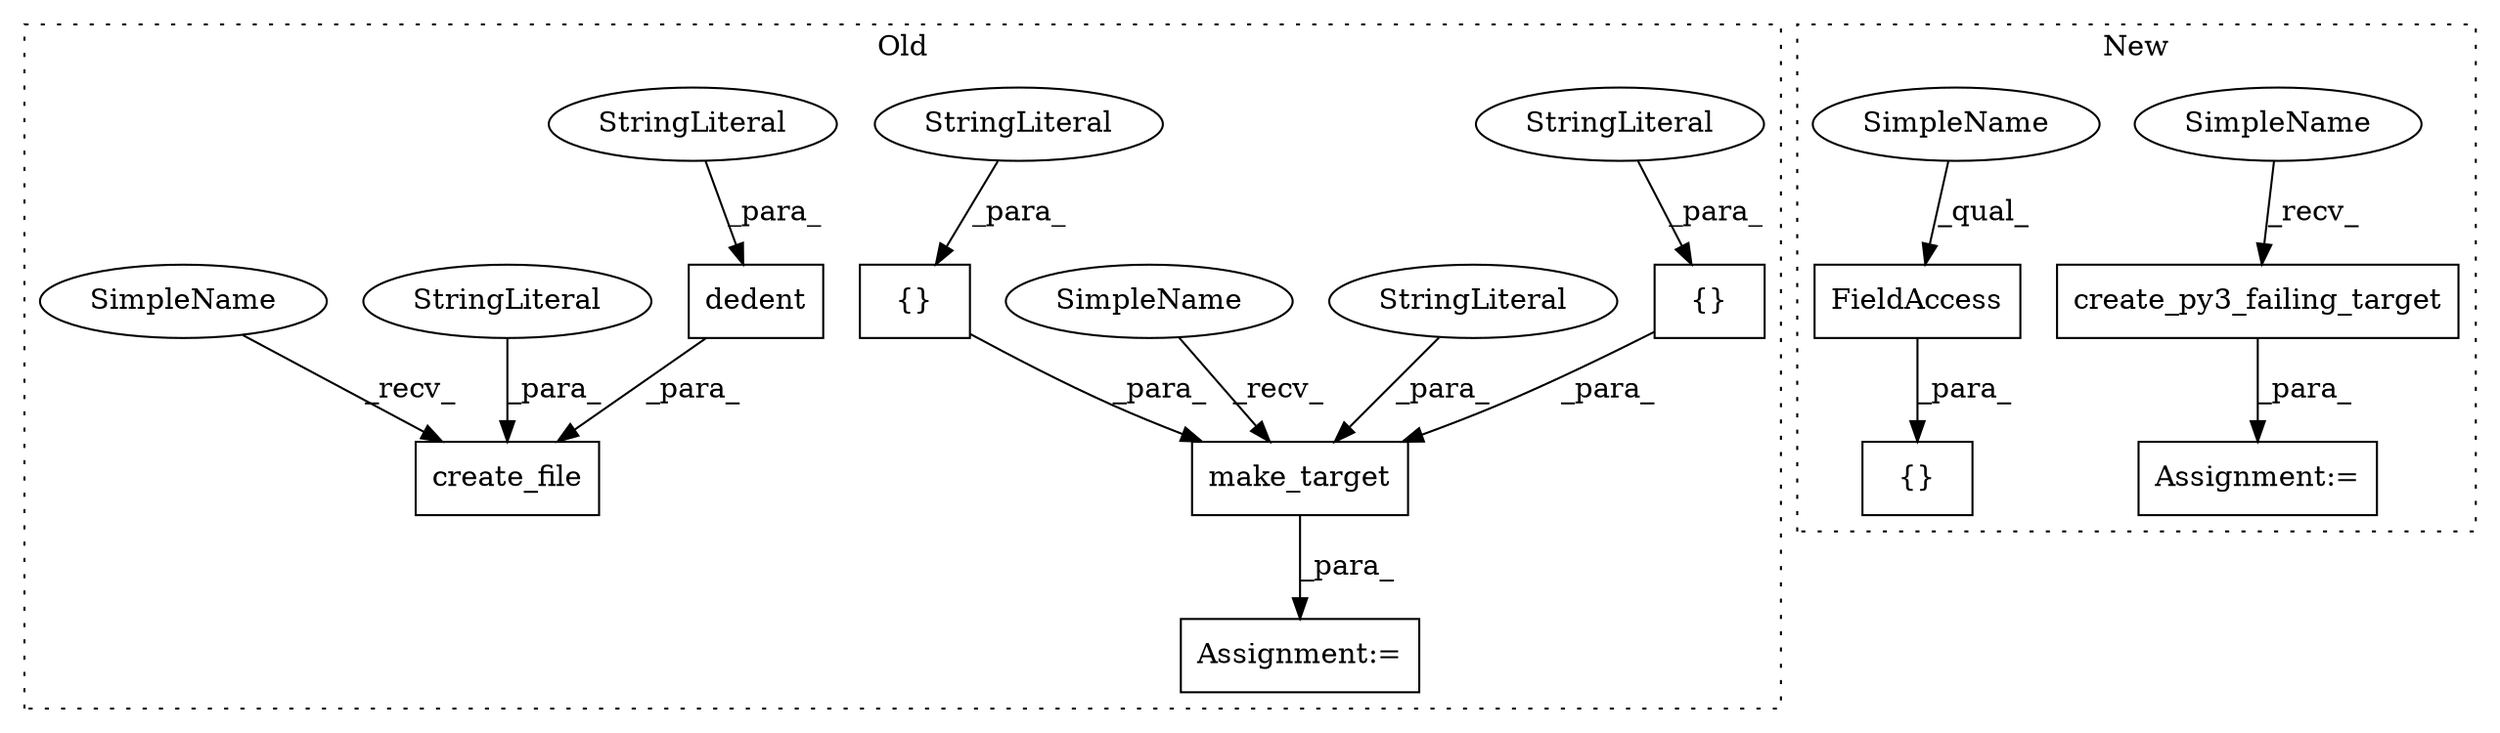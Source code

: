 digraph G {
subgraph cluster0 {
1 [label="{}" a="4" s="10394,10408" l="1,1" shape="box"];
3 [label="make_target" a="32" s="10339,10438" l="12,1" shape="box"];
4 [label="{}" a="4" s="10422,10437" l="1,1" shape="box"];
5 [label="create_file" a="32" s="10178,10316" l="12,1" shape="box"];
6 [label="dedent" a="32" s="10213,10315" l="7,1" shape="box"];
7 [label="StringLiteral" a="45" s="10220" l="95" shape="ellipse"];
8 [label="Assignment:=" a="7" s="10333" l="1" shape="box"];
9 [label="StringLiteral" a="45" s="10423" l="14" shape="ellipse"];
10 [label="StringLiteral" a="45" s="10395" l="13" shape="ellipse"];
12 [label="StringLiteral" a="45" s="10190" l="22" shape="ellipse"];
13 [label="StringLiteral" a="45" s="10351" l="16" shape="ellipse"];
16 [label="SimpleName" a="42" s="10334" l="4" shape="ellipse"];
17 [label="SimpleName" a="42" s="10173" l="4" shape="ellipse"];
label = "Old";
style="dotted";
}
subgraph cluster1 {
2 [label="create_py3_failing_target" a="32" s="9600" l="27" shape="box"];
11 [label="Assignment:=" a="7" s="9594" l="1" shape="box"];
14 [label="FieldAccess" a="22" s="9680" l="19" shape="box"];
15 [label="{}" a="4" s="9659,9699" l="1,1" shape="box"];
18 [label="SimpleName" a="42" s="9595" l="4" shape="ellipse"];
19 [label="SimpleName" a="42" s="9680" l="4" shape="ellipse"];
label = "New";
style="dotted";
}
1 -> 3 [label="_para_"];
2 -> 11 [label="_para_"];
3 -> 8 [label="_para_"];
4 -> 3 [label="_para_"];
6 -> 5 [label="_para_"];
7 -> 6 [label="_para_"];
9 -> 4 [label="_para_"];
10 -> 1 [label="_para_"];
12 -> 5 [label="_para_"];
13 -> 3 [label="_para_"];
14 -> 15 [label="_para_"];
16 -> 3 [label="_recv_"];
17 -> 5 [label="_recv_"];
18 -> 2 [label="_recv_"];
19 -> 14 [label="_qual_"];
}
